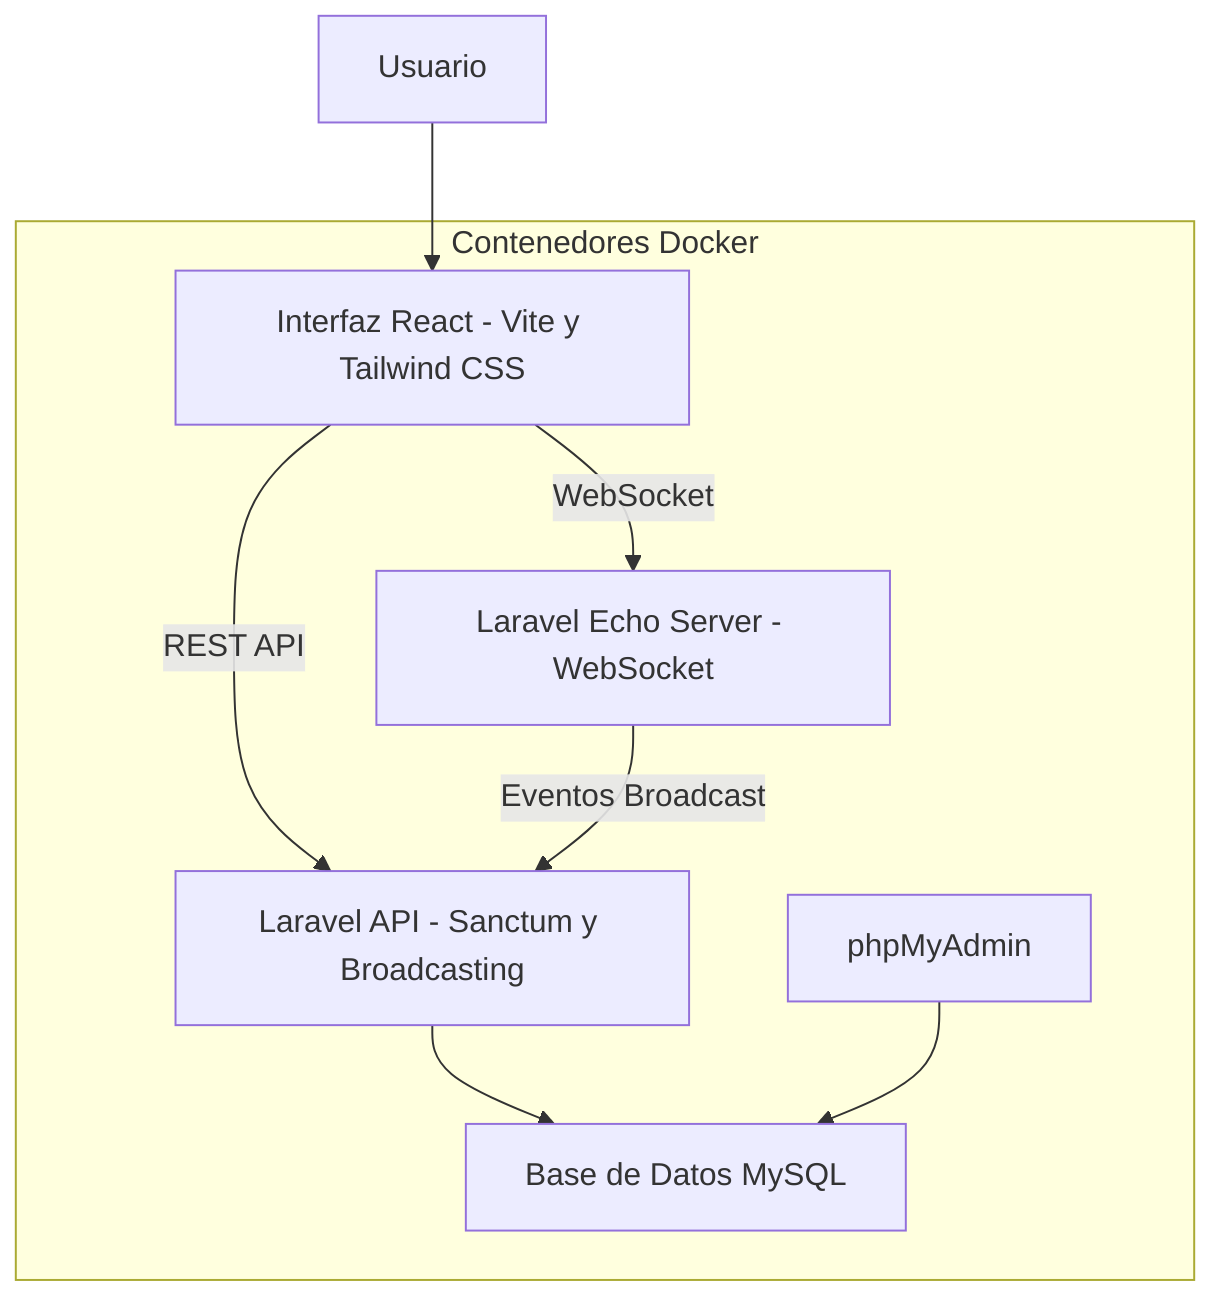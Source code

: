 flowchart TD
    A[Usuario]
    B[Interfaz React - Vite y Tailwind CSS]
    C[Laravel API - Sanctum y Broadcasting]
    D[Base de Datos MySQL]
    E[phpMyAdmin]
    H[Laravel Echo Server - WebSocket]

    A --> B
    B -->|REST API| C
    B -- WebSocket --> H
    H -->|Eventos Broadcast| C
    C --> D
    E --> D

    subgraph Contenedores Docker
        B
        C
        D
        E
        H
    end